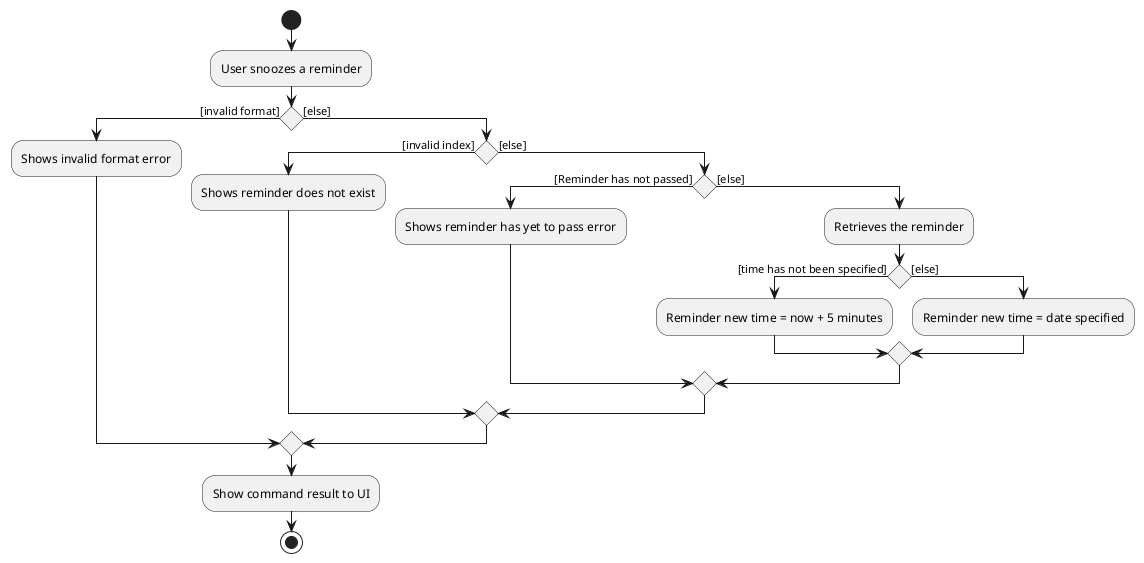 @startuml
start
:User snoozes a reminder;

if () then ([invalid format])
    :Shows invalid format error;
else ([else])
    if () then ([invalid index])
        :Shows reminder does not exist;
    else ([else])
        if () then ([Reminder has not passed])
            :Shows reminder has yet to pass error;
        else ([else])
            :Retrieves the reminder;
            if () then ([time has not been specified])
                :Reminder new time = now + 5 minutes;
            else ([else])
                :Reminder new time = date specified;
endif
endif
endif
endif
:Show command result to UI;
stop
@enduml
